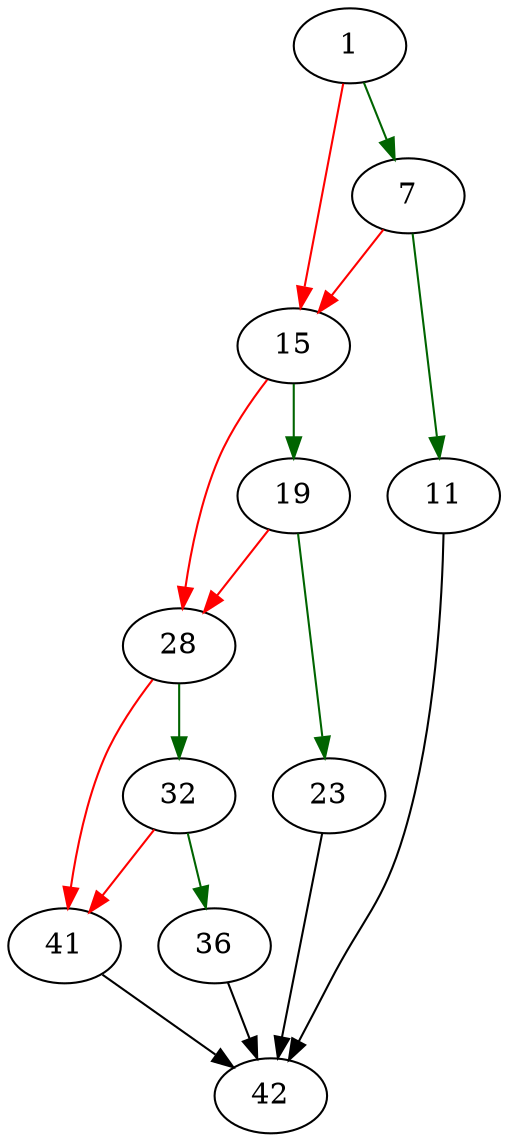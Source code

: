 strict digraph "hexDigitValue" {
	// Node definitions.
	1 [entry=true];
	7;
	15;
	11;
	42;
	19;
	28;
	23;
	32;
	41;
	36;

	// Edge definitions.
	1 -> 7 [
		color=darkgreen
		cond=true
	];
	1 -> 15 [
		color=red
		cond=false
	];
	7 -> 15 [
		color=red
		cond=false
	];
	7 -> 11 [
		color=darkgreen
		cond=true
	];
	15 -> 19 [
		color=darkgreen
		cond=true
	];
	15 -> 28 [
		color=red
		cond=false
	];
	11 -> 42;
	19 -> 28 [
		color=red
		cond=false
	];
	19 -> 23 [
		color=darkgreen
		cond=true
	];
	28 -> 32 [
		color=darkgreen
		cond=true
	];
	28 -> 41 [
		color=red
		cond=false
	];
	23 -> 42;
	32 -> 41 [
		color=red
		cond=false
	];
	32 -> 36 [
		color=darkgreen
		cond=true
	];
	41 -> 42;
	36 -> 42;
}